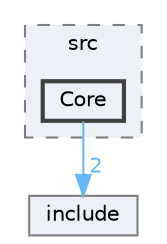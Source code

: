 digraph "C:/Users/patri/Documents/QConfigurableDashboard/src/Core"
{
 // LATEX_PDF_SIZE
  bgcolor="transparent";
  edge [fontname=Helvetica,fontsize=10,labelfontname=Helvetica,labelfontsize=10];
  node [fontname=Helvetica,fontsize=10,shape=box,height=0.2,width=0.4];
  compound=true
  subgraph clusterdir_006bfb25df2a3165009e1fd283f5fb39 {
    graph [ bgcolor="#edf0f7", pencolor="grey50", label="src", fontname=Helvetica,fontsize=10 style="filled,dashed", URL="dir_006bfb25df2a3165009e1fd283f5fb39.html",tooltip=""]
  dir_26a5d888d4322444b1ea16e96a01be33 [label="Core", fillcolor="#edf0f7", color="grey25", style="filled,bold", URL="dir_26a5d888d4322444b1ea16e96a01be33.html",tooltip=""];
  }
  dir_3967dfc770ebe5a70b79fb09fd1592d8 [label="include", fillcolor="#edf0f7", color="grey50", style="filled", URL="dir_3967dfc770ebe5a70b79fb09fd1592d8.html",tooltip=""];
  dir_26a5d888d4322444b1ea16e96a01be33->dir_3967dfc770ebe5a70b79fb09fd1592d8 [headlabel="2", labeldistance=1.5 headhref="dir_000001_000006.html" color="steelblue1" fontcolor="steelblue1"];
}
